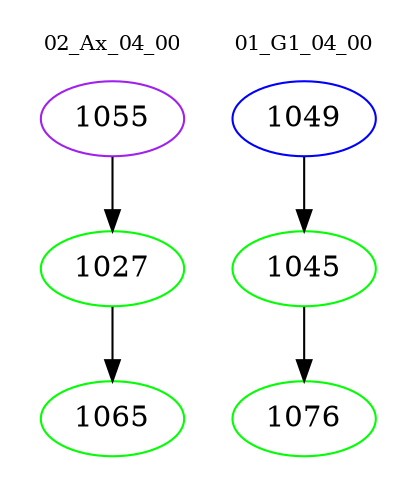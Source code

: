 digraph{
subgraph cluster_0 {
color = white
label = "02_Ax_04_00";
fontsize=10;
T0_1055 [label="1055", color="purple"]
T0_1055 -> T0_1027 [color="black"]
T0_1027 [label="1027", color="green"]
T0_1027 -> T0_1065 [color="black"]
T0_1065 [label="1065", color="green"]
}
subgraph cluster_1 {
color = white
label = "01_G1_04_00";
fontsize=10;
T1_1049 [label="1049", color="blue"]
T1_1049 -> T1_1045 [color="black"]
T1_1045 [label="1045", color="green"]
T1_1045 -> T1_1076 [color="black"]
T1_1076 [label="1076", color="green"]
}
}
